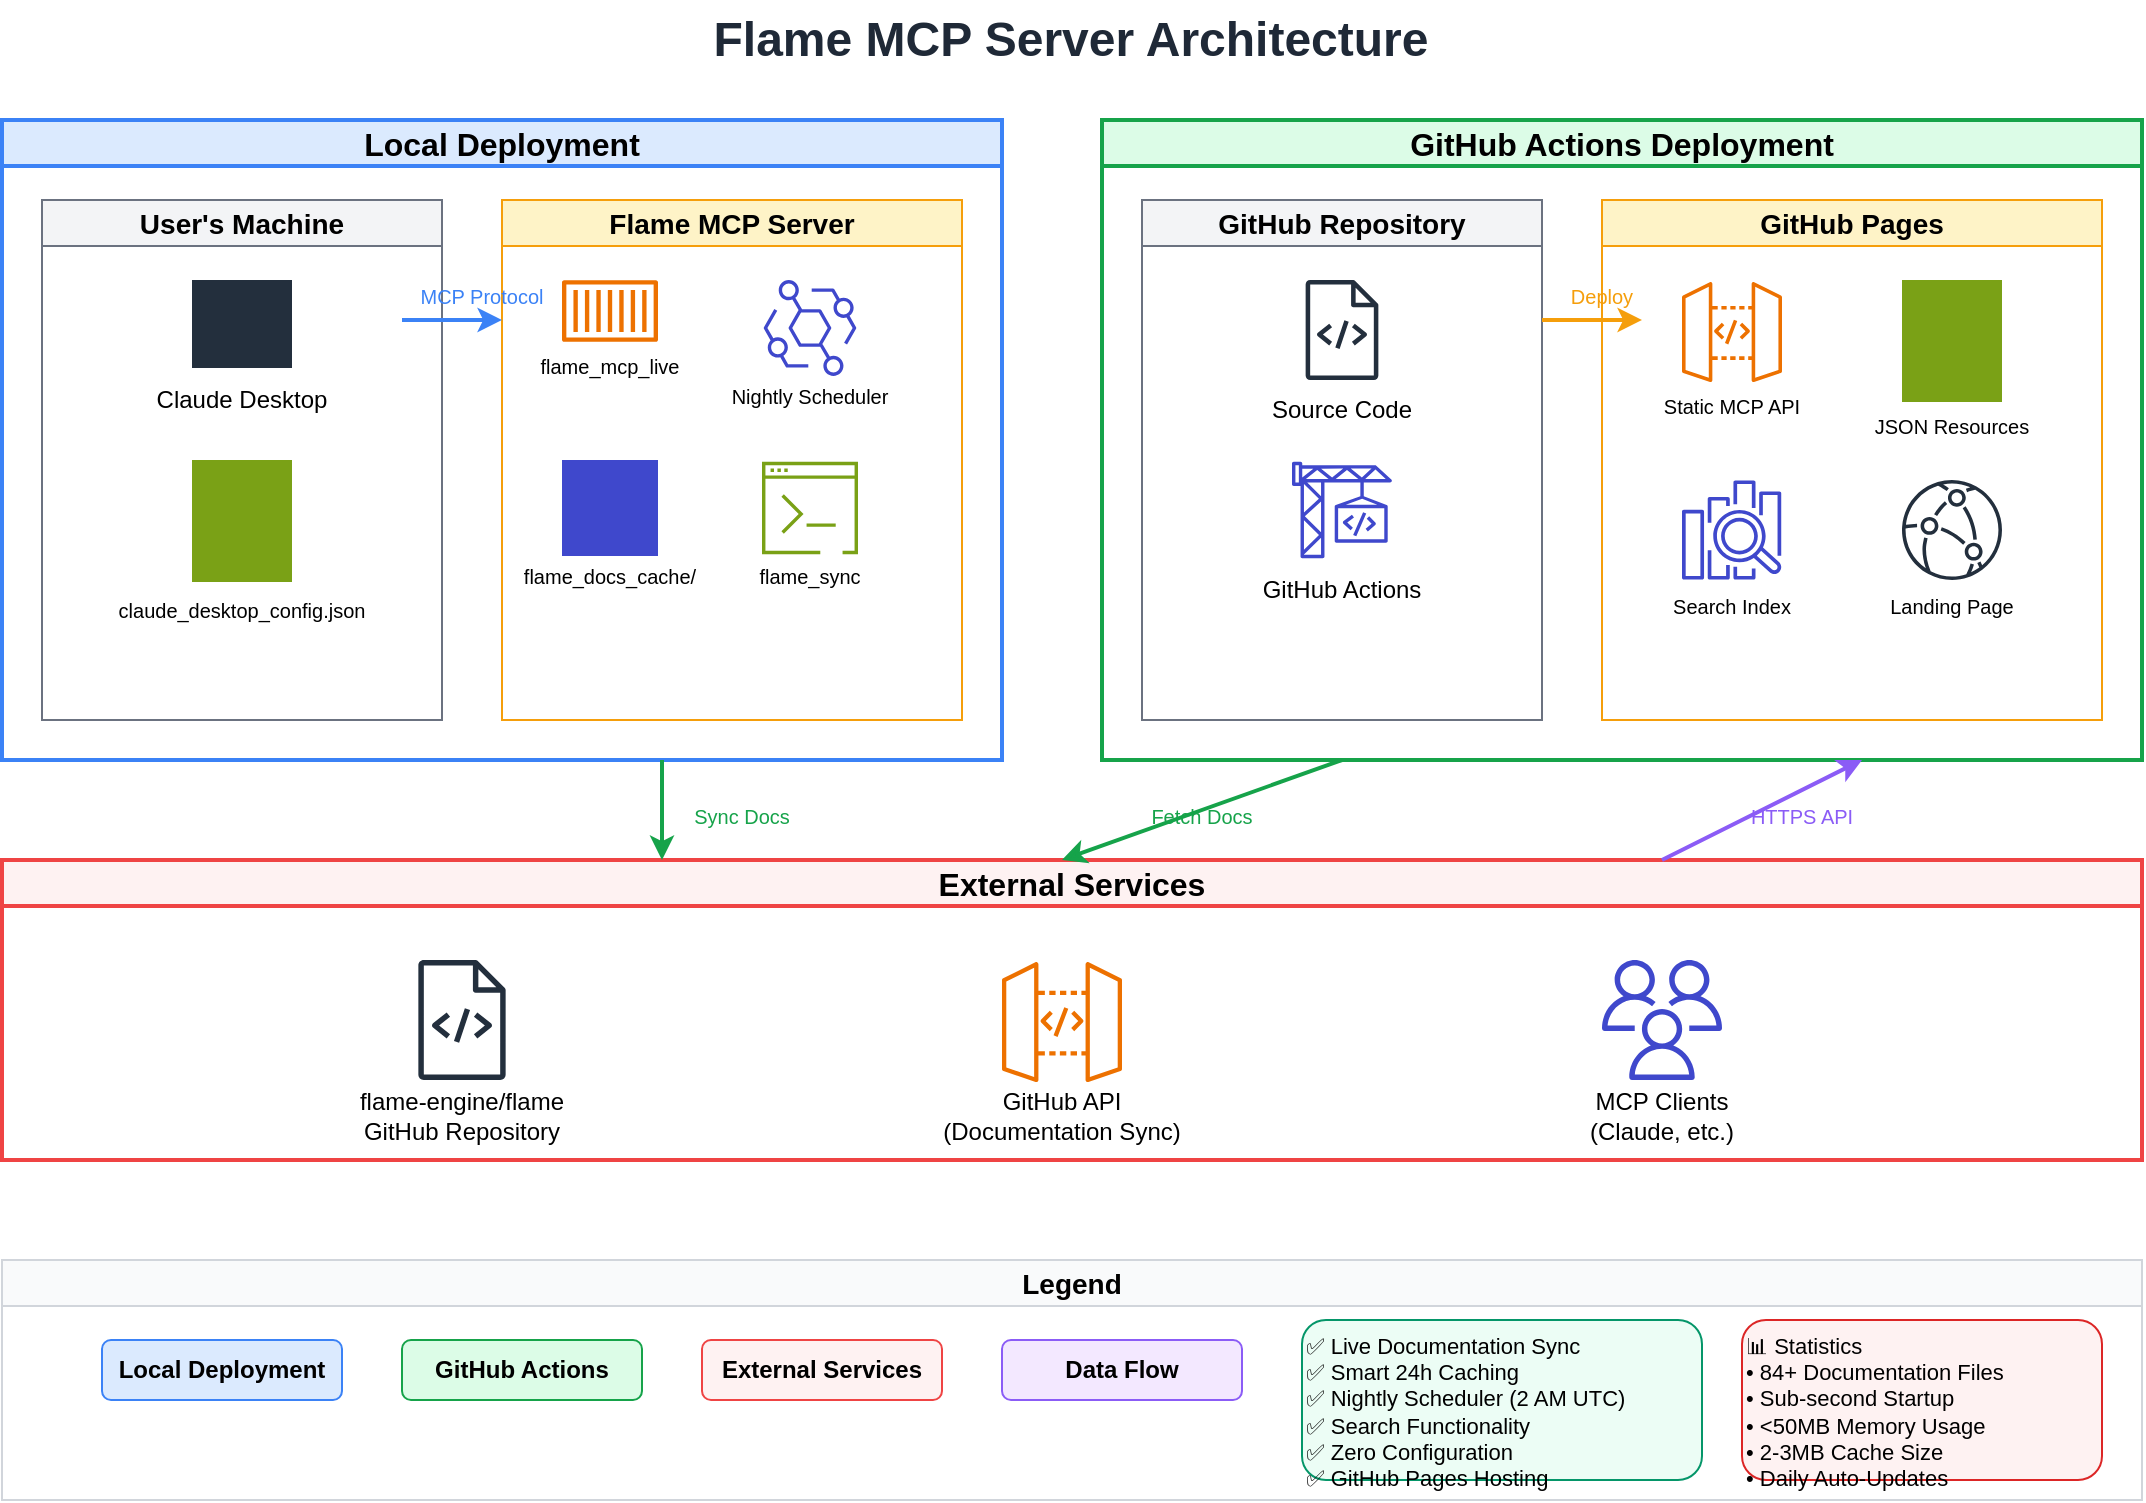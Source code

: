 <mxfile version="24.5.4" type="device">
  <diagram name="Flame MCP Server Architecture" id="flame-mcp-architecture">
    <mxGraphModel dx="1422" dy="794" grid="1" gridSize="10" guides="1" tooltips="1" connect="1" arrows="1" fold="1" page="1" pageScale="1" pageWidth="1169" pageHeight="827" math="0" shadow="0">
      <root>
        <mxCell id="0" />
        <mxCell id="1" parent="0" />
        
        <!-- Title -->
        <mxCell id="title" value="Flame MCP Server Architecture" style="text;html=1;strokeColor=none;fillColor=none;align=center;verticalAlign=middle;whiteSpace=wrap;rounded=0;fontSize=24;fontStyle=1;fontColor=#1f2937;" vertex="1" parent="1">
          <mxGeometry x="400" y="20" width="369" height="40" as="geometry" />
        </mxCell>
        
        <!-- Local Deployment Section -->
        <mxCell id="local-section" value="Local Deployment" style="swimlane;whiteSpace=wrap;html=1;fontSize=16;fontStyle=1;fillColor=#dbeafe;strokeColor=#3b82f6;strokeWidth=2;" vertex="1" parent="1">
          <mxGeometry x="50" y="80" width="500" height="320" as="geometry" />
        </mxCell>
        
        <!-- User's Machine -->
        <mxCell id="user-machine" value="User's Machine" style="swimlane;whiteSpace=wrap;html=1;fontSize=14;fillColor=#f3f4f6;strokeColor=#6b7280;" vertex="1" parent="local-section">
          <mxGeometry x="20" y="40" width="200" height="260" as="geometry" />
        </mxCell>
        
        <!-- Claude Desktop -->
        <mxCell id="claude-desktop" value="" style="sketch=0;outlineConnect=0;fontColor=#232F3E;gradientColor=none;fillColor=#232F3D;strokeColor=none;dashed=0;verticalLabelPosition=bottom;verticalAlign=top;align=center;html=1;fontSize=12;fontStyle=0;aspect=fixed;pointerEvents=1;shape=mxgraph.aws4.desktop;" vertex="1" parent="user-machine">
          <mxGeometry x="75" y="40" width="50" height="44" as="geometry" />
        </mxCell>
        <mxCell id="claude-label" value="Claude Desktop" style="text;html=1;strokeColor=none;fillColor=none;align=center;verticalAlign=middle;whiteSpace=wrap;rounded=0;fontSize=12;" vertex="1" parent="user-machine">
          <mxGeometry x="50" y="90" width="100" height="20" as="geometry" />
        </mxCell>
        
        <!-- MCP Config -->
        <mxCell id="mcp-config" value="" style="sketch=0;outlineConnect=0;fontColor=#232F3E;gradientColor=none;fillColor=#7AA116;strokeColor=none;dashed=0;verticalLabelPosition=bottom;verticalAlign=top;align=center;html=1;fontSize=12;fontStyle=0;aspect=fixed;pointerEvents=1;shape=mxgraph.aws4.file;" vertex="1" parent="user-machine">
          <mxGeometry x="75" y="130" width="50" height="61" as="geometry" />
        </mxCell>
        <mxCell id="config-label" value="claude_desktop_config.json" style="text;html=1;strokeColor=none;fillColor=none;align=center;verticalAlign=middle;whiteSpace=wrap;rounded=0;fontSize=10;" vertex="1" parent="user-machine">
          <mxGeometry x="30" y="195" width="140" height="20" as="geometry" />
        </mxCell>
        
        <!-- Flame MCP Server -->
        <mxCell id="flame-server" value="Flame MCP Server" style="swimlane;whiteSpace=wrap;html=1;fontSize=14;fillColor=#fef3c7;strokeColor=#f59e0b;" vertex="1" parent="local-section">
          <mxGeometry x="250" y="40" width="230" height="260" as="geometry" />
        </mxCell>
        
        <!-- Live Server -->
        <mxCell id="live-server" value="" style="sketch=0;outlineConnect=0;fontColor=#232F3E;gradientColor=none;fillColor=#ED7100;strokeColor=none;dashed=0;verticalLabelPosition=bottom;verticalAlign=top;align=center;html=1;fontSize=12;fontStyle=0;aspect=fixed;pointerEvents=1;shape=mxgraph.aws4.container_1;" vertex="1" parent="flame-server">
          <mxGeometry x="30" y="40" width="48" height="31" as="geometry" />
        </mxCell>
        <mxCell id="live-label" value="flame_mcp_live" style="text;html=1;strokeColor=none;fillColor=none;align=center;verticalAlign=middle;whiteSpace=wrap;rounded=0;fontSize=10;" vertex="1" parent="flame-server">
          <mxGeometry x="10" y="75" width="88" height="15" as="geometry" />
        </mxCell>
        
        <!-- Scheduler -->
        <mxCell id="scheduler" value="" style="sketch=0;outlineConnect=0;fontColor=#232F3E;gradientColor=none;fillColor=#3F48CC;strokeColor=none;dashed=0;verticalLabelPosition=bottom;verticalAlign=top;align=center;html=1;fontSize=12;fontStyle=0;aspect=fixed;pointerEvents=1;shape=mxgraph.aws4.eventbridge;" vertex="1" parent="flame-server">
          <mxGeometry x="130" y="40" width="48" height="48" as="geometry" />
        </mxCell>
        <mxCell id="scheduler-label" value="Nightly Scheduler" style="text;html=1;strokeColor=none;fillColor=none;align=center;verticalAlign=middle;whiteSpace=wrap;rounded=0;fontSize=10;" vertex="1" parent="flame-server">
          <mxGeometry x="110" y="90" width="88" height="15" as="geometry" />
        </mxCell>
        
        <!-- Cache -->
        <mxCell id="cache" value="" style="sketch=0;outlineConnect=0;fontColor=#232F3E;gradientColor=none;fillColor=#3F48CC;strokeColor=none;dashed=0;verticalLabelPosition=bottom;verticalAlign=top;align=center;html=1;fontSize=12;fontStyle=0;aspect=fixed;pointerEvents=1;shape=mxgraph.aws4.cache;" vertex="1" parent="flame-server">
          <mxGeometry x="30" y="130" width="48" height="48" as="geometry" />
        </mxCell>
        <mxCell id="cache-label" value="flame_docs_cache/" style="text;html=1;strokeColor=none;fillColor=none;align=center;verticalAlign=middle;whiteSpace=wrap;rounded=0;fontSize=10;" vertex="1" parent="flame-server">
          <mxGeometry x="10" y="180" width="88" height="15" as="geometry" />
        </mxCell>
        
        <!-- Sync Tool -->
        <mxCell id="sync-tool" value="" style="sketch=0;outlineConnect=0;fontColor=#232F3E;gradientColor=none;fillColor=#7AA116;strokeColor=none;dashed=0;verticalLabelPosition=bottom;verticalAlign=top;align=center;html=1;fontSize=12;fontStyle=0;aspect=fixed;pointerEvents=1;shape=mxgraph.aws4.command_line_interface;" vertex="1" parent="flame-server">
          <mxGeometry x="130" y="130" width="48" height="48" as="geometry" />
        </mxCell>
        <mxCell id="sync-label" value="flame_sync" style="text;html=1;strokeColor=none;fillColor=none;align=center;verticalAlign=middle;whiteSpace=wrap;rounded=0;fontSize=10;" vertex="1" parent="flame-server">
          <mxGeometry x="110" y="180" width="88" height="15" as="geometry" />
        </mxCell>
        
        <!-- GitHub Actions Deployment Section -->
        <mxCell id="github-section" value="GitHub Actions Deployment" style="swimlane;whiteSpace=wrap;html=1;fontSize=16;fontStyle=1;fillColor=#dcfce7;strokeColor=#16a34a;strokeWidth=2;" vertex="1" parent="1">
          <mxGeometry x="600" y="80" width="520" height="320" as="geometry" />
        </mxCell>
        
        <!-- GitHub Repository -->
        <mxCell id="github-repo" value="GitHub Repository" style="swimlane;whiteSpace=wrap;html=1;fontSize=14;fillColor=#f3f4f6;strokeColor=#6b7280;" vertex="1" parent="github-section">
          <mxGeometry x="20" y="40" width="200" height="260" as="geometry" />
        </mxCell>
        
        <!-- Source Code -->
        <mxCell id="source-code" value="" style="sketch=0;outlineConnect=0;fontColor=#232F3E;gradientColor=none;fillColor=#232F3D;strokeColor=none;dashed=0;verticalLabelPosition=bottom;verticalAlign=top;align=center;html=1;fontSize=12;fontStyle=0;aspect=fixed;pointerEvents=1;shape=mxgraph.aws4.source_code;" vertex="1" parent="github-repo">
          <mxGeometry x="75" y="40" width="50" height="50" as="geometry" />
        </mxCell>
        <mxCell id="source-label" value="Source Code" style="text;html=1;strokeColor=none;fillColor=none;align=center;verticalAlign=middle;whiteSpace=wrap;rounded=0;fontSize=12;" vertex="1" parent="github-repo">
          <mxGeometry x="50" y="95" width="100" height="20" as="geometry" />
        </mxCell>
        
        <!-- GitHub Actions -->
        <mxCell id="github-actions" value="" style="sketch=0;outlineConnect=0;fontColor=#232F3E;gradientColor=none;fillColor=#3F48CC;strokeColor=none;dashed=0;verticalLabelPosition=bottom;verticalAlign=top;align=center;html=1;fontSize=12;fontStyle=0;aspect=fixed;pointerEvents=1;shape=mxgraph.aws4.codebuild;" vertex="1" parent="github-repo">
          <mxGeometry x="75" y="130" width="50" height="50" as="geometry" />
        </mxCell>
        <mxCell id="actions-label" value="GitHub Actions" style="text;html=1;strokeColor=none;fillColor=none;align=center;verticalAlign=middle;whiteSpace=wrap;rounded=0;fontSize=12;" vertex="1" parent="github-repo">
          <mxGeometry x="50" y="185" width="100" height="20" as="geometry" />
        </mxCell>
        
        <!-- GitHub Pages -->
        <mxCell id="github-pages" value="GitHub Pages" style="swimlane;whiteSpace=wrap;html=1;fontSize=14;fillColor=#fef3c7;strokeColor=#f59e0b;" vertex="1" parent="github-section">
          <mxGeometry x="250" y="40" width="250" height="260" as="geometry" />
        </mxCell>
        
        <!-- Static API -->
        <mxCell id="static-api" value="" style="sketch=0;outlineConnect=0;fontColor=#232F3E;gradientColor=none;fillColor=#ED7100;strokeColor=none;dashed=0;verticalLabelPosition=bottom;verticalAlign=top;align=center;html=1;fontSize=12;fontStyle=0;aspect=fixed;pointerEvents=1;shape=mxgraph.aws4.api_gateway;" vertex="1" parent="github-pages">
          <mxGeometry x="40" y="40" width="50" height="52" as="geometry" />
        </mxCell>
        <mxCell id="api-label" value="Static MCP API" style="text;html=1;strokeColor=none;fillColor=none;align=center;verticalAlign=middle;whiteSpace=wrap;rounded=0;fontSize=10;" vertex="1" parent="github-pages">
          <mxGeometry x="20" y="95" width="90" height="15" as="geometry" />
        </mxCell>
        
        <!-- JSON Files -->
        <mxCell id="json-files" value="" style="sketch=0;outlineConnect=0;fontColor=#232F3E;gradientColor=none;fillColor=#7AA116;strokeColor=none;dashed=0;verticalLabelPosition=bottom;verticalAlign=top;align=center;html=1;fontSize=12;fontStyle=0;aspect=fixed;pointerEvents=1;shape=mxgraph.aws4.file;" vertex="1" parent="github-pages">
          <mxGeometry x="150" y="40" width="50" height="61" as="geometry" />
        </mxCell>
        <mxCell id="json-label" value="JSON Resources" style="text;html=1;strokeColor=none;fillColor=none;align=center;verticalAlign=middle;whiteSpace=wrap;rounded=0;fontSize=10;" vertex="1" parent="github-pages">
          <mxGeometry x="130" y="105" width="90" height="15" as="geometry" />
        </mxCell>
        
        <!-- Search Index -->
        <mxCell id="search-index" value="" style="sketch=0;outlineConnect=0;fontColor=#232F3E;gradientColor=none;fillColor=#3F48CC;strokeColor=none;dashed=0;verticalLabelPosition=bottom;verticalAlign=top;align=center;html=1;fontSize=12;fontStyle=0;aspect=fixed;pointerEvents=1;shape=mxgraph.aws4.elasticsearch_service;" vertex="1" parent="github-pages">
          <mxGeometry x="40" y="140" width="50" height="50" as="geometry" />
        </mxCell>
        <mxCell id="search-label" value="Search Index" style="text;html=1;strokeColor=none;fillColor=none;align=center;verticalAlign=middle;whiteSpace=wrap;rounded=0;fontSize=10;" vertex="1" parent="github-pages">
          <mxGeometry x="20" y="195" width="90" height="15" as="geometry" />
        </mxCell>
        
        <!-- Landing Page -->
        <mxCell id="landing-page" value="" style="sketch=0;outlineConnect=0;fontColor=#232F3E;gradientColor=none;fillColor=#232F3D;strokeColor=none;dashed=0;verticalLabelPosition=bottom;verticalAlign=top;align=center;html=1;fontSize=12;fontStyle=0;aspect=fixed;pointerEvents=1;shape=mxgraph.aws4.cloudfront;" vertex="1" parent="github-pages">
          <mxGeometry x="150" y="140" width="50" height="50" as="geometry" />
        </mxCell>
        <mxCell id="landing-label" value="Landing Page" style="text;html=1;strokeColor=none;fillColor=none;align=center;verticalAlign=middle;whiteSpace=wrap;rounded=0;fontSize=10;" vertex="1" parent="github-pages">
          <mxGeometry x="130" y="195" width="90" height="15" as="geometry" />
        </mxCell>
        
        <!-- External Services -->
        <mxCell id="external-section" value="External Services" style="swimlane;whiteSpace=wrap;html=1;fontSize=16;fontStyle=1;fillColor=#fef2f2;strokeColor=#ef4444;strokeWidth=2;" vertex="1" parent="1">
          <mxGeometry x="50" y="450" width="1070" height="150" as="geometry" />
        </mxCell>
        
        <!-- Flame GitHub -->
        <mxCell id="flame-github" value="" style="sketch=0;outlineConnect=0;fontColor=#232F3E;gradientColor=none;fillColor=#232F3D;strokeColor=none;dashed=0;verticalLabelPosition=bottom;verticalAlign=top;align=center;html=1;fontSize=12;fontStyle=0;aspect=fixed;pointerEvents=1;shape=mxgraph.aws4.source_code;" vertex="1" parent="external-section">
          <mxGeometry x="200" y="50" width="60" height="60" as="geometry" />
        </mxCell>
        <mxCell id="flame-label" value="flame-engine/flame&#xa;GitHub Repository" style="text;html=1;strokeColor=none;fillColor=none;align=center;verticalAlign=middle;whiteSpace=wrap;rounded=0;fontSize=12;" vertex="1" parent="external-section">
          <mxGeometry x="150" y="115" width="160" height="25" as="geometry" />
        </mxCell>
        
        <!-- GitHub API -->
        <mxCell id="github-api" value="" style="sketch=0;outlineConnect=0;fontColor=#232F3E;gradientColor=none;fillColor=#ED7100;strokeColor=none;dashed=0;verticalLabelPosition=bottom;verticalAlign=top;align=center;html=1;fontSize=12;fontStyle=0;aspect=fixed;pointerEvents=1;shape=mxgraph.aws4.api_gateway;" vertex="1" parent="external-section">
          <mxGeometry x="500" y="50" width="60" height="62" as="geometry" />
        </mxCell>
        <mxCell id="api-github-label" value="GitHub API&#xa;(Documentation Sync)" style="text;html=1;strokeColor=none;fillColor=none;align=center;verticalAlign=middle;whiteSpace=wrap;rounded=0;fontSize=12;" vertex="1" parent="external-section">
          <mxGeometry x="450" y="115" width="160" height="25" as="geometry" />
        </mxCell>
        
        <!-- MCP Clients -->
        <mxCell id="mcp-clients" value="" style="sketch=0;outlineConnect=0;fontColor=#232F3E;gradientColor=none;fillColor=#3F48CC;strokeColor=none;dashed=0;verticalLabelPosition=bottom;verticalAlign=top;align=center;html=1;fontSize=12;fontStyle=0;aspect=fixed;pointerEvents=1;shape=mxgraph.aws4.users;" vertex="1" parent="external-section">
          <mxGeometry x="800" y="50" width="60" height="60" as="geometry" />
        </mxCell>
        <mxCell id="clients-label" value="MCP Clients&#xa;(Claude, etc.)" style="text;html=1;strokeColor=none;fillColor=none;align=center;verticalAlign=middle;whiteSpace=wrap;rounded=0;fontSize=12;" vertex="1" parent="external-section">
          <mxGeometry x="750" y="115" width="160" height="25" as="geometry" />
        </mxCell>
        
        <!-- Data Flow Arrows -->
        
        <!-- Local: Claude to MCP Server -->
        <mxCell id="local-flow1" value="" style="endArrow=classic;html=1;rounded=0;strokeColor=#3b82f6;strokeWidth=2;" edge="1" parent="1">
          <mxGeometry width="50" height="50" relative="1" as="geometry">
            <mxPoint x="250" y="180" as="sourcePoint" />
            <mxPoint x="300" y="180" as="targetPoint" />
          </mxGeometry>
        </mxCell>
        <mxCell id="local-flow-label1" value="MCP Protocol" style="text;html=1;strokeColor=none;fillColor=none;align=center;verticalAlign=middle;whiteSpace=wrap;rounded=0;fontSize=10;fontColor=#3b82f6;" vertex="1" parent="1">
          <mxGeometry x="250" y="160" width="80" height="15" as="geometry" />
        </mxCell>
        
        <!-- Local: Server to GitHub -->
        <mxCell id="local-flow2" value="" style="endArrow=classic;html=1;rounded=0;strokeColor=#16a34a;strokeWidth=2;" edge="1" parent="1">
          <mxGeometry width="50" height="50" relative="1" as="geometry">
            <mxPoint x="380" y="400" as="sourcePoint" />
            <mxPoint x="380" y="450" as="targetPoint" />
          </mxGeometry>
        </mxCell>
        <mxCell id="local-flow-label2" value="Sync Docs" style="text;html=1;strokeColor=none;fillColor=none;align=center;verticalAlign=middle;whiteSpace=wrap;rounded=0;fontSize=10;fontColor=#16a34a;" vertex="1" parent="1">
          <mxGeometry x="390" y="420" width="60" height="15" as="geometry" />
        </mxCell>
        
        <!-- GitHub Actions: Repo to Actions -->
        <mxCell id="github-flow1" value="" style="endArrow=classic;html=1;rounded=0;strokeColor=#f59e0b;strokeWidth=2;" edge="1" parent="1">
          <mxGeometry width="50" height="50" relative="1" as="geometry">
            <mxPoint x="820" y="180" as="sourcePoint" />
            <mxPoint x="870" y="180" as="targetPoint" />
          </mxGeometry>
        </mxCell>
        <mxCell id="github-flow-label1" value="Deploy" style="text;html=1;strokeColor=none;fillColor=none;align=center;verticalAlign=middle;whiteSpace=wrap;rounded=0;fontSize=10;fontColor=#f59e0b;" vertex="1" parent="1">
          <mxGeometry x="830" y="160" width="40" height="15" as="geometry" />
        </mxCell>
        
        <!-- GitHub Actions: Actions to GitHub API -->
        <mxCell id="github-flow2" value="" style="endArrow=classic;html=1;rounded=0;strokeColor=#16a34a;strokeWidth=2;" edge="1" parent="1">
          <mxGeometry width="50" height="50" relative="1" as="geometry">
            <mxPoint x="720" y="400" as="sourcePoint" />
            <mxPoint x="580" y="450" as="targetPoint" />
          </mxGeometry>
        </mxCell>
        <mxCell id="github-flow-label2" value="Fetch Docs" style="text;html=1;strokeColor=none;fillColor=none;align=center;verticalAlign=middle;whiteSpace=wrap;rounded=0;fontSize=10;fontColor=#16a34a;" vertex="1" parent="1">
          <mxGeometry x="620" y="420" width="60" height="15" as="geometry" />
        </mxCell>
        
        <!-- Users to GitHub Pages -->
        <mxCell id="user-flow" value="" style="endArrow=classic;html=1;rounded=0;strokeColor=#8b5cf6;strokeWidth=2;" edge="1" parent="1">
          <mxGeometry width="50" height="50" relative="1" as="geometry">
            <mxPoint x="880" y="450" as="sourcePoint" />
            <mxPoint x="980" y="400" as="targetPoint" />
          </mxGeometry>
        </mxCell>
        <mxCell id="user-flow-label" value="HTTPS API" style="text;html=1;strokeColor=none;fillColor=none;align=center;verticalAlign=middle;whiteSpace=wrap;rounded=0;fontSize=10;fontColor=#8b5cf6;" vertex="1" parent="1">
          <mxGeometry x="920" y="420" width="60" height="15" as="geometry" />
        </mxCell>
        
        <!-- Legend -->
        <mxCell id="legend" value="Legend" style="swimlane;whiteSpace=wrap;html=1;fontSize=14;fontStyle=1;fillColor=#f9fafb;strokeColor=#d1d5db;" vertex="1" parent="1">
          <mxGeometry x="50" y="650" width="1070" height="120" as="geometry" />
        </mxCell>
        
        <!-- Legend Items -->
        <mxCell id="legend-local" value="Local Deployment" style="text;html=1;strokeColor=#3b82f6;fillColor=#dbeafe;align=center;verticalAlign=middle;whiteSpace=wrap;rounded=1;fontSize=12;fontStyle=1;" vertex="1" parent="legend">
          <mxGeometry x="50" y="40" width="120" height="30" as="geometry" />
        </mxCell>
        
        <mxCell id="legend-github" value="GitHub Actions" style="text;html=1;strokeColor=#16a34a;fillColor=#dcfce7;align=center;verticalAlign=middle;whiteSpace=wrap;rounded=1;fontSize=12;fontStyle=1;" vertex="1" parent="legend">
          <mxGeometry x="200" y="40" width="120" height="30" as="geometry" />
        </mxCell>
        
        <mxCell id="legend-external" value="External Services" style="text;html=1;strokeColor=#ef4444;fillColor=#fef2f2;align=center;verticalAlign=middle;whiteSpace=wrap;rounded=1;fontSize=12;fontStyle=1;" vertex="1" parent="legend">
          <mxGeometry x="350" y="40" width="120" height="30" as="geometry" />
        </mxCell>
        
        <mxCell id="legend-flow" value="Data Flow" style="text;html=1;strokeColor=#8b5cf6;fillColor=#f3e8ff;align=center;verticalAlign=middle;whiteSpace=wrap;rounded=1;fontSize=12;fontStyle=1;" vertex="1" parent="legend">
          <mxGeometry x="500" y="40" width="120" height="30" as="geometry" />
        </mxCell>
        
        <!-- Features Box -->
        <mxCell id="features" value="✅ Live Documentation Sync&#xa;✅ Smart 24h Caching&#xa;✅ Nightly Scheduler (2 AM UTC)&#xa;✅ Search Functionality&#xa;✅ Zero Configuration&#xa;✅ GitHub Pages Hosting" style="text;html=1;strokeColor=#059669;fillColor=#ecfdf5;align=left;verticalAlign=top;whiteSpace=wrap;rounded=1;fontSize=11;fontStyle=0;" vertex="1" parent="legend">
          <mxGeometry x="650" y="30" width="200" height="80" as="geometry" />
        </mxCell>
        
        <!-- Stats Box -->
        <mxCell id="stats" value="📊 Statistics&#xa;• 84+ Documentation Files&#xa;• Sub-second Startup&#xa;• &lt;50MB Memory Usage&#xa;• 2-3MB Cache Size&#xa;• Daily Auto-Updates" style="text;html=1;strokeColor=#dc2626;fillColor=#fef2f2;align=left;verticalAlign=top;whiteSpace=wrap;rounded=1;fontSize=11;fontStyle=0;" vertex="1" parent="legend">
          <mxGeometry x="870" y="30" width="180" height="80" as="geometry" />
        </mxCell>
        
      </root>
    </mxGraphModel>
  </diagram>
</mxfile>
